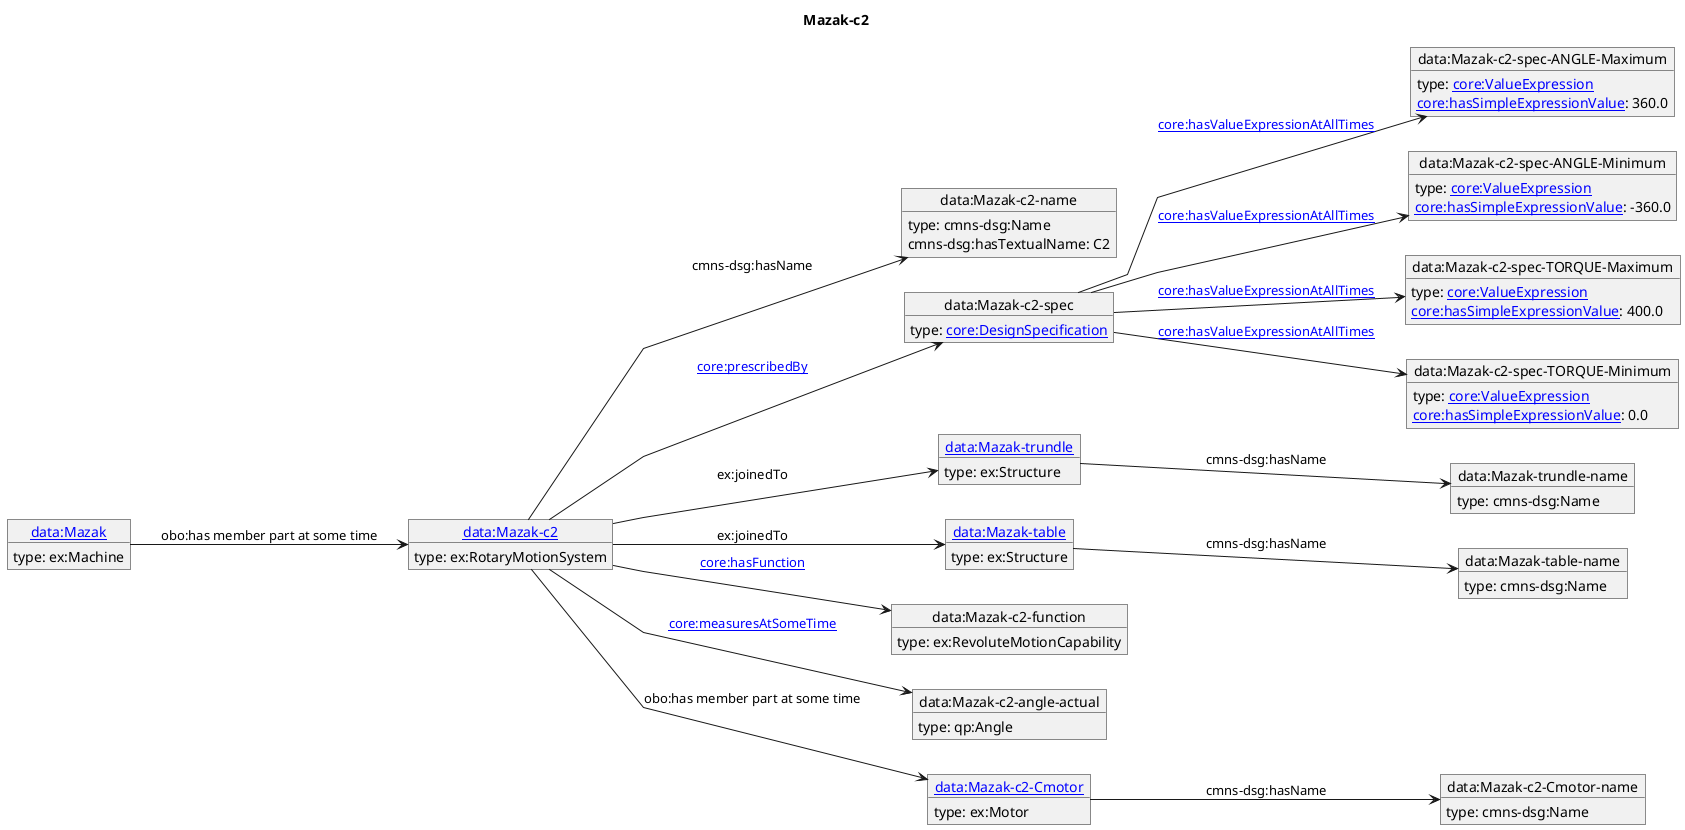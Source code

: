 @startuml
skinparam linetype polyline
left to right direction
title Mazak-c2
object "[[./Mazak-c2.html data:Mazak-c2]]" as o1 {
 type: ex:RotaryMotionSystem 
}
object "data:Mazak-c2-name" as o2 {
 type: cmns-dsg:Name 
}
object "data:Mazak-c2-spec" as o3 {
 type: [[https://spec.industrialontologies.org/ontology/core/Core/DesignSpecification core:DesignSpecification]] 
}
object "data:Mazak-c2-spec-ANGLE-Maximum" as o4 {
 type: [[https://spec.industrialontologies.org/ontology/core/Core/ValueExpression core:ValueExpression]] 
}
object "data:Mazak-c2-spec-ANGLE-Minimum" as o5 {
 type: [[https://spec.industrialontologies.org/ontology/core/Core/ValueExpression core:ValueExpression]] 
}
object "data:Mazak-c2-spec-TORQUE-Maximum" as o6 {
 type: [[https://spec.industrialontologies.org/ontology/core/Core/ValueExpression core:ValueExpression]] 
}
object "data:Mazak-c2-spec-TORQUE-Minimum" as o7 {
 type: [[https://spec.industrialontologies.org/ontology/core/Core/ValueExpression core:ValueExpression]] 
}
object "[[./Mazak-trundle.html data:Mazak-trundle]]" as o8 {
 type: ex:Structure 
}
object "data:Mazak-trundle-name" as o9 {
 type: cmns-dsg:Name 
}
object "[[./Mazak-table.html data:Mazak-table]]" as o10 {
 type: ex:Structure 
}
object "data:Mazak-table-name" as o11 {
 type: cmns-dsg:Name 
}
object "data:Mazak-c2-function" as o12 {
 type: ex:RevoluteMotionCapability 
}
object "data:Mazak-c2-angle-actual" as o13 {
 type: qp:Angle 
}
object "[[./Mazak-c2-Cmotor.html data:Mazak-c2-Cmotor]]" as o14 {
 type: ex:Motor 
}
object "data:Mazak-c2-Cmotor-name" as o15 {
 type: cmns-dsg:Name 
}
object "[[./Mazak.html data:Mazak]]" as o16 {
 type: ex:Machine 
}
o1 --> o2 : cmns-dsg:hasName
o2 : cmns-dsg:hasTextualName: C2
o1 --> o3 : [[https://spec.industrialontologies.org/ontology/core/Core/prescribedBy core:prescribedBy]]
o3 --> o4 : [[https://spec.industrialontologies.org/ontology/core/Core/hasValueExpressionAtAllTimes core:hasValueExpressionAtAllTimes]]
o4 : [[https://spec.industrialontologies.org/ontology/core/Core/hasSimpleExpressionValue core:hasSimpleExpressionValue]]: 360.0
o3 --> o5 : [[https://spec.industrialontologies.org/ontology/core/Core/hasValueExpressionAtAllTimes core:hasValueExpressionAtAllTimes]]
o5 : [[https://spec.industrialontologies.org/ontology/core/Core/hasSimpleExpressionValue core:hasSimpleExpressionValue]]: -360.0
o3 --> o6 : [[https://spec.industrialontologies.org/ontology/core/Core/hasValueExpressionAtAllTimes core:hasValueExpressionAtAllTimes]]
o6 : [[https://spec.industrialontologies.org/ontology/core/Core/hasSimpleExpressionValue core:hasSimpleExpressionValue]]: 400.0
o3 --> o7 : [[https://spec.industrialontologies.org/ontology/core/Core/hasValueExpressionAtAllTimes core:hasValueExpressionAtAllTimes]]
o7 : [[https://spec.industrialontologies.org/ontology/core/Core/hasSimpleExpressionValue core:hasSimpleExpressionValue]]: 0.0
o1 --> o8 : ex:joinedTo
o8 --> o9 : cmns-dsg:hasName
o1 --> o10 : ex:joinedTo
o10 --> o11 : cmns-dsg:hasName
o1 --> o12 : [[https://spec.industrialontologies.org/ontology/core/Core/hasFunction core:hasFunction]]
o1 --> o13 : [[https://spec.industrialontologies.org/ontology/core/Core/measuresAtSomeTime core:measuresAtSomeTime]]
o1 --> o14 : obo:has member part at some time
o14 --> o15 : cmns-dsg:hasName
o16 --> o1 : obo:has member part at some time
@enduml
